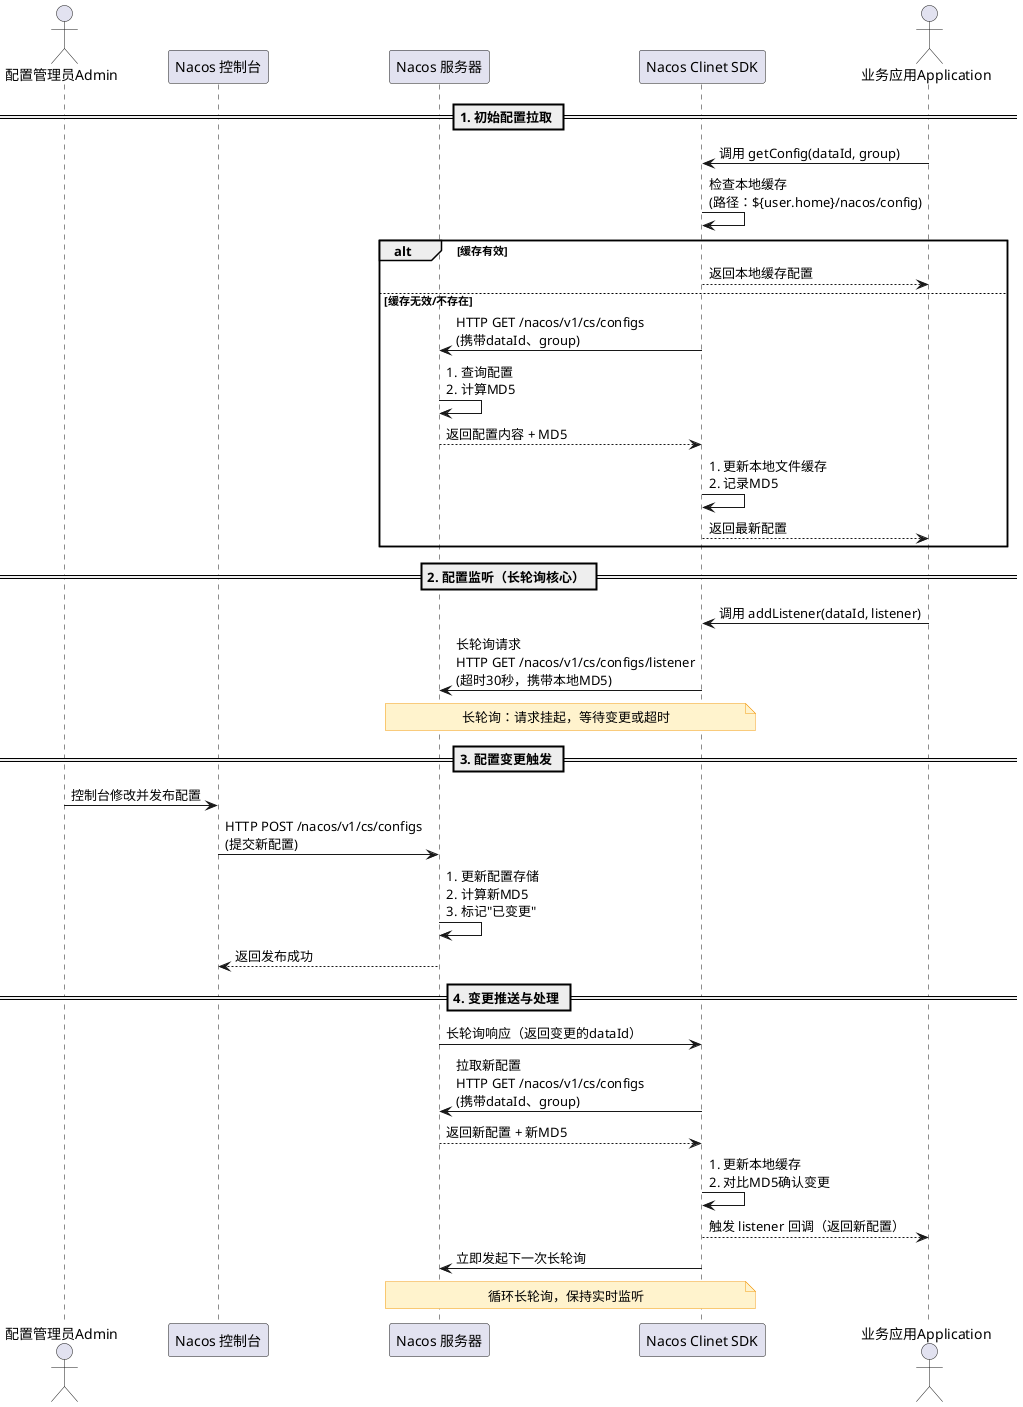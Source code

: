 @startuml Nacos 配置变更与推送原理
' 参与者定义
actor 配置管理员Admin as Admin
participant "Nacos 控制台" as Console
participant "Nacos 服务器" as Server
participant "Nacos Clinet SDK" as SDK
actor 业务应用Application as App

' 样式定义
skinparam participant {
  BackgroundColor #f0f8ff
  BorderColor #2c3e50
}
skinparam actor {
  BackgroundColor #e8f4fd
  BorderColor #2980b9
}
skinparam note {
  BackgroundColor #fff3cd
  BorderColor #f39c12
}

== 1. 初始配置拉取 ==
App -> SDK: 调用 getConfig(dataId, group)
SDK -> SDK: 检查本地缓存\n(路径：${user.home}/nacos/config)
alt 缓存有效
  SDK --> App: 返回本地缓存配置
else 缓存无效/不存在
  SDK -> Server: HTTP GET /nacos/v1/cs/configs\n(携带dataId、group)
  Server -> Server: 1. 查询配置\n2. 计算MD5
  Server --> SDK: 返回配置内容 + MD5
  SDK -> SDK: 1. 更新本地文件缓存\n2. 记录MD5
  SDK --> App: 返回最新配置
end

== 2. 配置监听（长轮询核心） ==
App -> SDK: 调用 addListener(dataId, listener)
SDK -> Server: 长轮询请求\nHTTP GET /nacos/v1/cs/configs/listener\n(超时30秒，携带本地MD5)
note over SDK, Server: 长轮询：请求挂起，等待变更或超时

== 3. 配置变更触发 ==
Admin -> Console: 控制台修改并发布配置
Console -> Server: HTTP POST /nacos/v1/cs/configs\n(提交新配置)
Server -> Server: 1. 更新配置存储\n2. 计算新MD5\n3. 标记"已变更"
Server --> Console: 返回发布成功

== 4. 变更推送与处理 ==
Server -> SDK: 长轮询响应（返回变更的dataId）
SDK -> Server: 拉取新配置\nHTTP GET /nacos/v1/cs/configs\n(携带dataId、group)
Server --> SDK: 返回新配置 + 新MD5
SDK -> SDK: 1. 更新本地缓存\n2. 对比MD5确认变更
SDK --> App: 触发 listener 回调（返回新配置）

' 持续监听循环
SDK -> Server: 立即发起下一次长轮询
note over SDK, Server: 循环长轮询，保持实时监听
@enduml